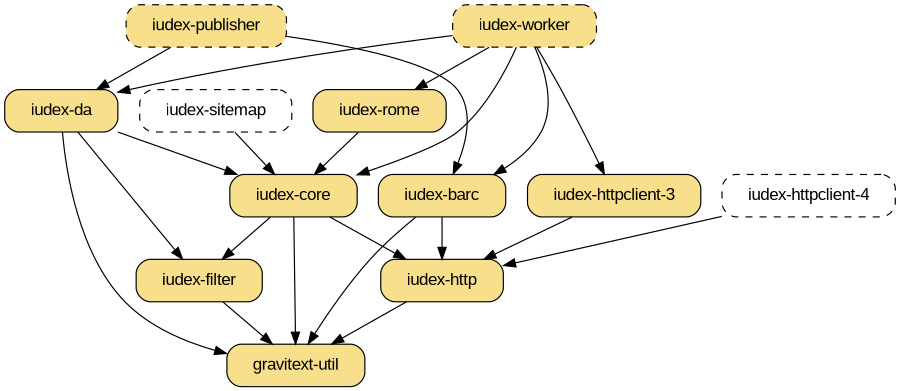 digraph "iudex-gems" {
  rankdir=TB
  size="6.0,5";
  bgcolor="transparent";
  node [ shape=box, style="filled,rounded", fillcolor="#f8df8b",
         fontname="Arial",  margin="0.30,0.1" ];

  "iudex-filter" -> "gravitext-util"
  "iudex-da"     -> "gravitext-util"
  "iudex-da"     [ target=_parent, URL="../da.html" ];
  "iudex-da"     -> "iudex-filter"
  "iudex-da"     -> "iudex-core"

  "iudex-core"   -> "gravitext-util"
  "iudex-core"   -> "iudex-filter"
  "iudex-core"   -> "iudex-http"

  "iudex-rome"   -> "iudex-core"

  "iudex-sitemap" [ style="rounded,dashed" ];
  "iudex-sitemap" [ target=_parent, URL="../sitemap.html" ];
  "iudex-sitemap" -> "iudex-core"

  "iudex-barc"   -> "gravitext-util"
  "iudex-barc"   -> "iudex-http"
  "iudex-barc"   [ target=_parent, URL="../barc.html" ];
  "iudex-http"   -> "gravitext-util"

  "iudex-httpclient-3" -> "iudex-http"

  "iudex-httpclient-4" [ style="rounded,dashed" ];
  "iudex-httpclient-4" -> "iudex-http"

  "iudex-worker" [ style="filled,rounded,dashed" ];
  "iudex-worker" -> "iudex-da"
  "iudex-worker" -> "iudex-rome"
  "iudex-worker" -> "iudex-core"
  "iudex-worker" -> "iudex-httpclient-3"
  "iudex-worker" -> "iudex-barc"

  "iudex-publisher" [ style="filled,rounded,dashed" ];
  "iudex-publisher" -> "iudex-da"
  "iudex-publisher" -> "iudex-barc"

#  "iudex-filter" -> "rjack-slf4j"
#  "iudex-filter" -> "rjack-logback"
#  "iudex-http"   -> "rjack-slf4j"
#  "iudex-barc"   -> "rjack-slf4j"
#  "iudex-core"   -> "rjack-slf4j"
#  "iudex-core"   -> "rjack-logback"
#  "iudex-da"     -> "rjack-slf4j"

#  "rjack-httpclient" -> "rjack-commons-codec";
#  "rjack-httpclient" -> "rjack-logback" [ style=dashed, label="dev" ];
#  "rjack-httpclient" -> "rjack-slf4j";

#  "rjack-slf4j"   [ group=log ];
#  "rjack-logback" [ group=log ];
#  "rjack-logback" -> "rjack-slf4j";
#  "rjack-commons-codec"   [ group=commons ];

}
